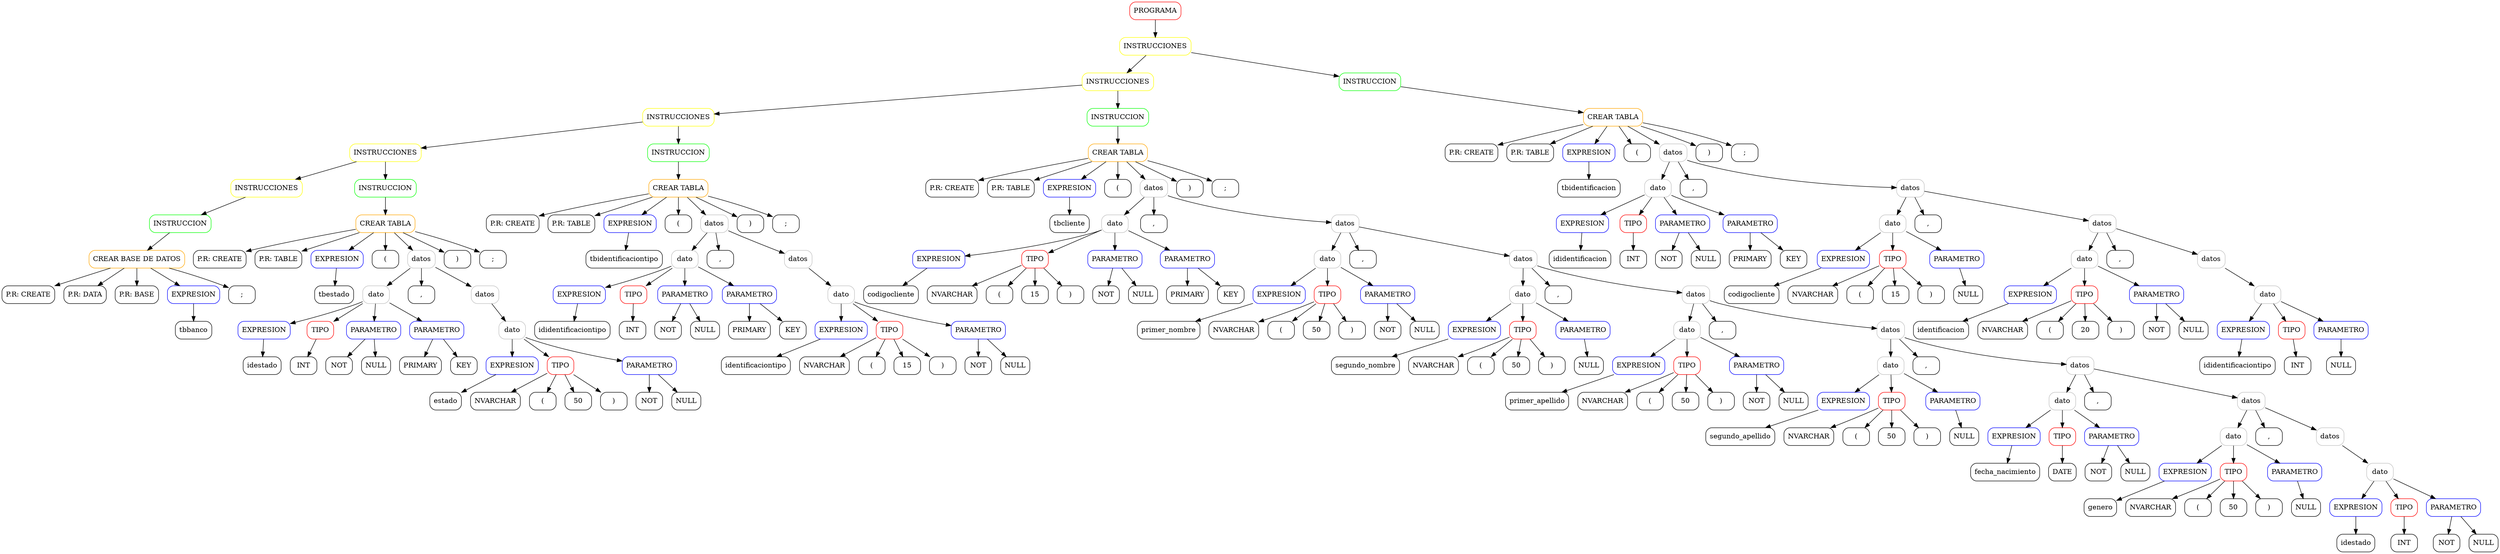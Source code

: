 digraph AST {
node [shape=box, style=rounded];
n2879927950[label="PROGRAMA" color="red"];
n1150340286[label="INSTRUCCIONES" color="yellow"];
n1409297171[label="INSTRUCCIONES" color="yellow"];
n5854306662[label="INSTRUCCIONES" color="yellow"];
n8363462672[label="INSTRUCCIONES" color="yellow"];
n7355733945[label="INSTRUCCIONES" color="yellow"];
n5319871899[label="INSTRUCCION" color="green"];
n9914562790[label="CREAR BASE DE DATOS" color="orange"];
n9176410467[label="P.R: CREATE" color="black"];
n9914562790 -> n9176410467; 
n2430731283[label="P.R: DATA" color="black"];
n9914562790 -> n2430731283; 
n6739171392[label="P.R: BASE" color="black"];
n9914562790 -> n6739171392; 
n3305464824[label="EXPRESION" color="blue"];
n9846167913[label="tbbanco" color="black"];
n3305464824 -> n9846167913; 
n9914562790 -> n3305464824; 
n1583140790[label=";" color="black"];
n9914562790 -> n1583140790; 
n5319871899 -> n9914562790; 
n7355733945 -> n5319871899; 
n8363462672 -> n7355733945; 
n9417781965[label="INSTRUCCION" color="green"];
n6891988979[label="CREAR TABLA" color="orange"];
n5254285259[label="P.R: CREATE" color="black"];
n6891988979 -> n5254285259; 
n1542810655[label="P.R: TABLE" color="black"];
n6891988979 -> n1542810655; 
n491374595[label="EXPRESION" color="blue"];
n3430015819[label="tbestado" color="black"];
n491374595 -> n3430015819; 
n6891988979 -> n491374595; 
n7627268114[label="(" color="black"];
n6891988979 -> n7627268114; 
n2484474258[label="datos" color="gray"];
n9703832654[label="dato" color="gray"];
n719915591[label="EXPRESION" color="blue"];
n966204810[label="idestado" color="black"];
n719915591 -> n966204810; 
n9703832654 -> n719915591; 
n7399134548[label="TIPO" color="red"];
n3588197552[label="INT" color="black"];
n7399134548 -> n3588197552; 
n9703832654 -> n7399134548; 
n6187219708[label="PARAMETRO" color="blue"];
n7292628274[label="NOT" color="black"];
n6187219708 -> n7292628274; 
n8638913477[label="NULL" color="black"];
n6187219708 -> n8638913477; 
n9703832654 -> n6187219708; 
n1038209307[label="PARAMETRO" color="blue"];
n4571597903[label="PRIMARY" color="black"];
n1038209307 -> n4571597903; 
n4652149512[label="KEY" color="black"];
n1038209307 -> n4652149512; 
n9703832654 -> n1038209307; 
n2484474258 -> n9703832654; 
n3805274398[label="," color="black"];
n2484474258 -> n3805274398; 
n9776121985[label="datos" color="gray"];
n5902538399[label="dato" color="gray"];
n2265925824[label="EXPRESION" color="blue"];
n7244116538[label="estado" color="black"];
n2265925824 -> n7244116538; 
n5902538399 -> n2265925824; 
n6732796631[label="TIPO" color="red"];
n2278396272[label="NVARCHAR" color="black"];
n6732796631 -> n2278396272; 
n1150327010[label="(" color="black"];
n6732796631 -> n1150327010; 
n8980814987[label="50" color="black"];
n6732796631 -> n8980814987; 
n7252305790[label=")" color="black"];
n6732796631 -> n7252305790; 
n5902538399 -> n6732796631; 
n8196052549[label="PARAMETRO" color="blue"];
n1884322379[label="NOT" color="black"];
n8196052549 -> n1884322379; 
n1259678899[label="NULL" color="black"];
n8196052549 -> n1259678899; 
n5902538399 -> n8196052549; 
n9776121985 -> n5902538399; 
n2484474258 -> n9776121985; 
n6891988979 -> n2484474258; 
n8918793265[label=")" color="black"];
n6891988979 -> n8918793265; 
n7336398036[label=";" color="black"];
n6891988979 -> n7336398036; 
n9417781965 -> n6891988979; 
n8363462672 -> n9417781965; 
n5854306662 -> n8363462672; 
n3709140613[label="INSTRUCCION" color="green"];
n8306675741[label="CREAR TABLA" color="orange"];
n9478536064[label="P.R: CREATE" color="black"];
n8306675741 -> n9478536064; 
n9269431488[label="P.R: TABLE" color="black"];
n8306675741 -> n9269431488; 
n2826974792[label="EXPRESION" color="blue"];
n1348914299[label="tbidentificaciontipo" color="black"];
n2826974792 -> n1348914299; 
n8306675741 -> n2826974792; 
n6019716243[label="(" color="black"];
n8306675741 -> n6019716243; 
n7979733355[label="datos" color="gray"];
n5559610707[label="dato" color="gray"];
n6145883430[label="EXPRESION" color="blue"];
n7978755514[label="ididentificaciontipo" color="black"];
n6145883430 -> n7978755514; 
n5559610707 -> n6145883430; 
n5542052182[label="TIPO" color="red"];
n2628179745[label="INT" color="black"];
n5542052182 -> n2628179745; 
n5559610707 -> n5542052182; 
n1284285544[label="PARAMETRO" color="blue"];
n7270008229[label="NOT" color="black"];
n1284285544 -> n7270008229; 
n5308098138[label="NULL" color="black"];
n1284285544 -> n5308098138; 
n5559610707 -> n1284285544; 
n6840193461[label="PARAMETRO" color="blue"];
n5383526039[label="PRIMARY" color="black"];
n6840193461 -> n5383526039; 
n2151100982[label="KEY" color="black"];
n6840193461 -> n2151100982; 
n5559610707 -> n6840193461; 
n7979733355 -> n5559610707; 
n3176759052[label="," color="black"];
n7979733355 -> n3176759052; 
n2328936485[label="datos" color="gray"];
n4402140785[label="dato" color="gray"];
n6058978551[label="EXPRESION" color="blue"];
n3248650662[label="identificaciontipo" color="black"];
n6058978551 -> n3248650662; 
n4402140785 -> n6058978551; 
n730683467[label="TIPO" color="red"];
n7278608245[label="NVARCHAR" color="black"];
n730683467 -> n7278608245; 
n7905781650[label="(" color="black"];
n730683467 -> n7905781650; 
n1749625425[label="15" color="black"];
n730683467 -> n1749625425; 
n9746868295[label=")" color="black"];
n730683467 -> n9746868295; 
n4402140785 -> n730683467; 
n145786628[label="PARAMETRO" color="blue"];
n564412935[label="NOT" color="black"];
n145786628 -> n564412935; 
n2082069045[label="NULL" color="black"];
n145786628 -> n2082069045; 
n4402140785 -> n145786628; 
n2328936485 -> n4402140785; 
n7979733355 -> n2328936485; 
n8306675741 -> n7979733355; 
n3191867114[label=")" color="black"];
n8306675741 -> n3191867114; 
n4365259378[label=";" color="black"];
n8306675741 -> n4365259378; 
n3709140613 -> n8306675741; 
n5854306662 -> n3709140613; 
n1409297171 -> n5854306662; 
n9223909641[label="INSTRUCCION" color="green"];
n5434940607[label="CREAR TABLA" color="orange"];
n2008367805[label="P.R: CREATE" color="black"];
n5434940607 -> n2008367805; 
n4901491976[label="P.R: TABLE" color="black"];
n5434940607 -> n4901491976; 
n3374947818[label="EXPRESION" color="blue"];
n903300390[label="tbcliente" color="black"];
n3374947818 -> n903300390; 
n5434940607 -> n3374947818; 
n7207764293[label="(" color="black"];
n5434940607 -> n7207764293; 
n9629426774[label="datos" color="gray"];
n6607340760[label="dato" color="gray"];
n2578502232[label="EXPRESION" color="blue"];
n9297201164[label="codigocliente" color="black"];
n2578502232 -> n9297201164; 
n6607340760 -> n2578502232; 
n8694219006[label="TIPO" color="red"];
n3902210881[label="NVARCHAR" color="black"];
n8694219006 -> n3902210881; 
n921158598[label="(" color="black"];
n8694219006 -> n921158598; 
n1569864796[label="15" color="black"];
n8694219006 -> n1569864796; 
n2700384766[label=")" color="black"];
n8694219006 -> n2700384766; 
n6607340760 -> n8694219006; 
n7575863022[label="PARAMETRO" color="blue"];
n272737987[label="NOT" color="black"];
n7575863022 -> n272737987; 
n9272323298[label="NULL" color="black"];
n7575863022 -> n9272323298; 
n6607340760 -> n7575863022; 
n7193342028[label="PARAMETRO" color="blue"];
n8854374122[label="PRIMARY" color="black"];
n7193342028 -> n8854374122; 
n3415242037[label="KEY" color="black"];
n7193342028 -> n3415242037; 
n6607340760 -> n7193342028; 
n9629426774 -> n6607340760; 
n8982683778[label="," color="black"];
n9629426774 -> n8982683778; 
n411933370[label="datos" color="gray"];
n468630377[label="dato" color="gray"];
n2674231255[label="EXPRESION" color="blue"];
n6751240945[label="primer_nombre" color="black"];
n2674231255 -> n6751240945; 
n468630377 -> n2674231255; 
n8373625738[label="TIPO" color="red"];
n4084596102[label="NVARCHAR" color="black"];
n8373625738 -> n4084596102; 
n7121540379[label="(" color="black"];
n8373625738 -> n7121540379; 
n6187649774[label="50" color="black"];
n8373625738 -> n6187649774; 
n7833533537[label=")" color="black"];
n8373625738 -> n7833533537; 
n468630377 -> n8373625738; 
n105877695[label="PARAMETRO" color="blue"];
n679939609[label="NOT" color="black"];
n105877695 -> n679939609; 
n3548188360[label="NULL" color="black"];
n105877695 -> n3548188360; 
n468630377 -> n105877695; 
n411933370 -> n468630377; 
n3265230264[label="," color="black"];
n411933370 -> n3265230264; 
n3636624899[label="datos" color="gray"];
n1748100625[label="dato" color="gray"];
n2894281871[label="EXPRESION" color="blue"];
n1740923586[label="segundo_nombre" color="black"];
n2894281871 -> n1740923586; 
n1748100625 -> n2894281871; 
n1067674932[label="TIPO" color="red"];
n4366943527[label="NVARCHAR" color="black"];
n1067674932 -> n4366943527; 
n3924992447[label="(" color="black"];
n1067674932 -> n3924992447; 
n2627277051[label="50" color="black"];
n1067674932 -> n2627277051; 
n2683548730[label=")" color="black"];
n1067674932 -> n2683548730; 
n1748100625 -> n1067674932; 
n4614509649[label="PARAMETRO" color="blue"];
n9658151386[label="NULL" color="black"];
n4614509649 -> n9658151386; 
n1748100625 -> n4614509649; 
n3636624899 -> n1748100625; 
n4736545111[label="," color="black"];
n3636624899 -> n4736545111; 
n9733311085[label="datos" color="gray"];
n1421302073[label="dato" color="gray"];
n3434101925[label="EXPRESION" color="blue"];
n3017310791[label="primer_apellido" color="black"];
n3434101925 -> n3017310791; 
n1421302073 -> n3434101925; 
n5898089356[label="TIPO" color="red"];
n5069040518[label="NVARCHAR" color="black"];
n5898089356 -> n5069040518; 
n1647194873[label="(" color="black"];
n5898089356 -> n1647194873; 
n2765112784[label="50" color="black"];
n5898089356 -> n2765112784; 
n6055887582[label=")" color="black"];
n5898089356 -> n6055887582; 
n1421302073 -> n5898089356; 
n1301987474[label="PARAMETRO" color="blue"];
n3967178424[label="NOT" color="black"];
n1301987474 -> n3967178424; 
n1737866933[label="NULL" color="black"];
n1301987474 -> n1737866933; 
n1421302073 -> n1301987474; 
n9733311085 -> n1421302073; 
n9226235719[label="," color="black"];
n9733311085 -> n9226235719; 
n4286165687[label="datos" color="gray"];
n1001511129[label="dato" color="gray"];
n5899794171[label="EXPRESION" color="blue"];
n7926334561[label="segundo_apellido" color="black"];
n5899794171 -> n7926334561; 
n1001511129 -> n5899794171; 
n686983043[label="TIPO" color="red"];
n9624711692[label="NVARCHAR" color="black"];
n686983043 -> n9624711692; 
n8507882724[label="(" color="black"];
n686983043 -> n8507882724; 
n4314333252[label="50" color="black"];
n686983043 -> n4314333252; 
n754747107[label=")" color="black"];
n686983043 -> n754747107; 
n1001511129 -> n686983043; 
n2059735109[label="PARAMETRO" color="blue"];
n8143376844[label="NULL" color="black"];
n2059735109 -> n8143376844; 
n1001511129 -> n2059735109; 
n4286165687 -> n1001511129; 
n4292308536[label="," color="black"];
n4286165687 -> n4292308536; 
n3081726217[label="datos" color="gray"];
n2392587066[label="dato" color="gray"];
n7434981434[label="EXPRESION" color="blue"];
n587877032[label="fecha_nacimiento" color="black"];
n7434981434 -> n587877032; 
n2392587066 -> n7434981434; 
n1966277965[label="TIPO" color="red"];
n5018206977[label="DATE" color="black"];
n1966277965 -> n5018206977; 
n2392587066 -> n1966277965; 
n9460744762[label="PARAMETRO" color="blue"];
n4009514053[label="NOT" color="black"];
n9460744762 -> n4009514053; 
n5243222330[label="NULL" color="black"];
n9460744762 -> n5243222330; 
n2392587066 -> n9460744762; 
n3081726217 -> n2392587066; 
n259262870[label="," color="black"];
n3081726217 -> n259262870; 
n5131407444[label="datos" color="gray"];
n3003675539[label="dato" color="gray"];
n9309358543[label="EXPRESION" color="blue"];
n9812512106[label="genero" color="black"];
n9309358543 -> n9812512106; 
n3003675539 -> n9309358543; 
n5238876547[label="TIPO" color="red"];
n6627852591[label="NVARCHAR" color="black"];
n5238876547 -> n6627852591; 
n8464878530[label="(" color="black"];
n5238876547 -> n8464878530; 
n5266511975[label="50" color="black"];
n5238876547 -> n5266511975; 
n5541670815[label=")" color="black"];
n5238876547 -> n5541670815; 
n3003675539 -> n5238876547; 
n5272262640[label="PARAMETRO" color="blue"];
n7235387637[label="NULL" color="black"];
n5272262640 -> n7235387637; 
n3003675539 -> n5272262640; 
n5131407444 -> n3003675539; 
n7980011375[label="," color="black"];
n5131407444 -> n7980011375; 
n2623833676[label="datos" color="gray"];
n2485219114[label="dato" color="gray"];
n2788977307[label="EXPRESION" color="blue"];
n8049513947[label="idestado" color="black"];
n2788977307 -> n8049513947; 
n2485219114 -> n2788977307; 
n8844489912[label="TIPO" color="red"];
n6842749089[label="INT" color="black"];
n8844489912 -> n6842749089; 
n2485219114 -> n8844489912; 
n8030512167[label="PARAMETRO" color="blue"];
n855925564[label="NOT" color="black"];
n8030512167 -> n855925564; 
n6417370570[label="NULL" color="black"];
n8030512167 -> n6417370570; 
n2485219114 -> n8030512167; 
n2623833676 -> n2485219114; 
n5131407444 -> n2623833676; 
n3081726217 -> n5131407444; 
n4286165687 -> n3081726217; 
n9733311085 -> n4286165687; 
n3636624899 -> n9733311085; 
n411933370 -> n3636624899; 
n9629426774 -> n411933370; 
n5434940607 -> n9629426774; 
n9576515481[label=")" color="black"];
n5434940607 -> n9576515481; 
n1489531177[label=";" color="black"];
n5434940607 -> n1489531177; 
n9223909641 -> n5434940607; 
n1409297171 -> n9223909641; 
n1150340286 -> n1409297171; 
n914511697[label="INSTRUCCION" color="green"];
n3268237374[label="CREAR TABLA" color="orange"];
n4297167996[label="P.R: CREATE" color="black"];
n3268237374 -> n4297167996; 
n4821411568[label="P.R: TABLE" color="black"];
n3268237374 -> n4821411568; 
n3992311860[label="EXPRESION" color="blue"];
n1764567951[label="tbidentificacion" color="black"];
n3992311860 -> n1764567951; 
n3268237374 -> n3992311860; 
n5015340948[label="(" color="black"];
n3268237374 -> n5015340948; 
n1206592446[label="datos" color="gray"];
n9177965070[label="dato" color="gray"];
n9116328347[label="EXPRESION" color="blue"];
n8260917352[label="ididentificacion" color="black"];
n9116328347 -> n8260917352; 
n9177965070 -> n9116328347; 
n6233730221[label="TIPO" color="red"];
n7747041754[label="INT" color="black"];
n6233730221 -> n7747041754; 
n9177965070 -> n6233730221; 
n6591528225[label="PARAMETRO" color="blue"];
n2100008108[label="NOT" color="black"];
n6591528225 -> n2100008108; 
n6956942442[label="NULL" color="black"];
n6591528225 -> n6956942442; 
n9177965070 -> n6591528225; 
n9896672552[label="PARAMETRO" color="blue"];
n543638474[label="PRIMARY" color="black"];
n9896672552 -> n543638474; 
n9871218960[label="KEY" color="black"];
n9896672552 -> n9871218960; 
n9177965070 -> n9896672552; 
n1206592446 -> n9177965070; 
n2382984553[label="," color="black"];
n1206592446 -> n2382984553; 
n3004065956[label="datos" color="gray"];
n7998088546[label="dato" color="gray"];
n8989744917[label="EXPRESION" color="blue"];
n8580784817[label="codigocliente" color="black"];
n8989744917 -> n8580784817; 
n7998088546 -> n8989744917; 
n8593195710[label="TIPO" color="red"];
n7812171363[label="NVARCHAR" color="black"];
n8593195710 -> n7812171363; 
n8308567870[label="(" color="black"];
n8593195710 -> n8308567870; 
n636801294[label="15" color="black"];
n8593195710 -> n636801294; 
n8386682350[label=")" color="black"];
n8593195710 -> n8386682350; 
n7998088546 -> n8593195710; 
n7329888291[label="PARAMETRO" color="blue"];
n4851843945[label="NULL" color="black"];
n7329888291 -> n4851843945; 
n7998088546 -> n7329888291; 
n3004065956 -> n7998088546; 
n8842200021[label="," color="black"];
n3004065956 -> n8842200021; 
n3801636999[label="datos" color="gray"];
n3004048448[label="dato" color="gray"];
n2787108313[label="EXPRESION" color="blue"];
n5961218464[label="identificacion" color="black"];
n2787108313 -> n5961218464; 
n3004048448 -> n2787108313; 
n9550460220[label="TIPO" color="red"];
n4787823187[label="NVARCHAR" color="black"];
n9550460220 -> n4787823187; 
n3265064355[label="(" color="black"];
n9550460220 -> n3265064355; 
n7533068657[label="20" color="black"];
n9550460220 -> n7533068657; 
n9599691719[label=")" color="black"];
n9550460220 -> n9599691719; 
n3004048448 -> n9550460220; 
n9127472725[label="PARAMETRO" color="blue"];
n2332855369[label="NOT" color="black"];
n9127472725 -> n2332855369; 
n1050023230[label="NULL" color="black"];
n9127472725 -> n1050023230; 
n3004048448 -> n9127472725; 
n3801636999 -> n3004048448; 
n9110340752[label="," color="black"];
n3801636999 -> n9110340752; 
n4459904375[label="datos" color="gray"];
n6539757684[label="dato" color="gray"];
n9157390835[label="EXPRESION" color="blue"];
n4508767491[label="ididentificaciontipo" color="black"];
n9157390835 -> n4508767491; 
n6539757684 -> n9157390835; 
n2230954608[label="TIPO" color="red"];
n68568549[label="INT" color="black"];
n2230954608 -> n68568549; 
n6539757684 -> n2230954608; 
n5516159790[label="PARAMETRO" color="blue"];
n1726514287[label="NULL" color="black"];
n5516159790 -> n1726514287; 
n6539757684 -> n5516159790; 
n4459904375 -> n6539757684; 
n3801636999 -> n4459904375; 
n3004065956 -> n3801636999; 
n1206592446 -> n3004065956; 
n3268237374 -> n1206592446; 
n8563058112[label=")" color="black"];
n3268237374 -> n8563058112; 
n48064546[label=";" color="black"];
n3268237374 -> n48064546; 
n914511697 -> n3268237374; 
n1150340286 -> n914511697; 
n2879927950 -> n1150340286; 
}
